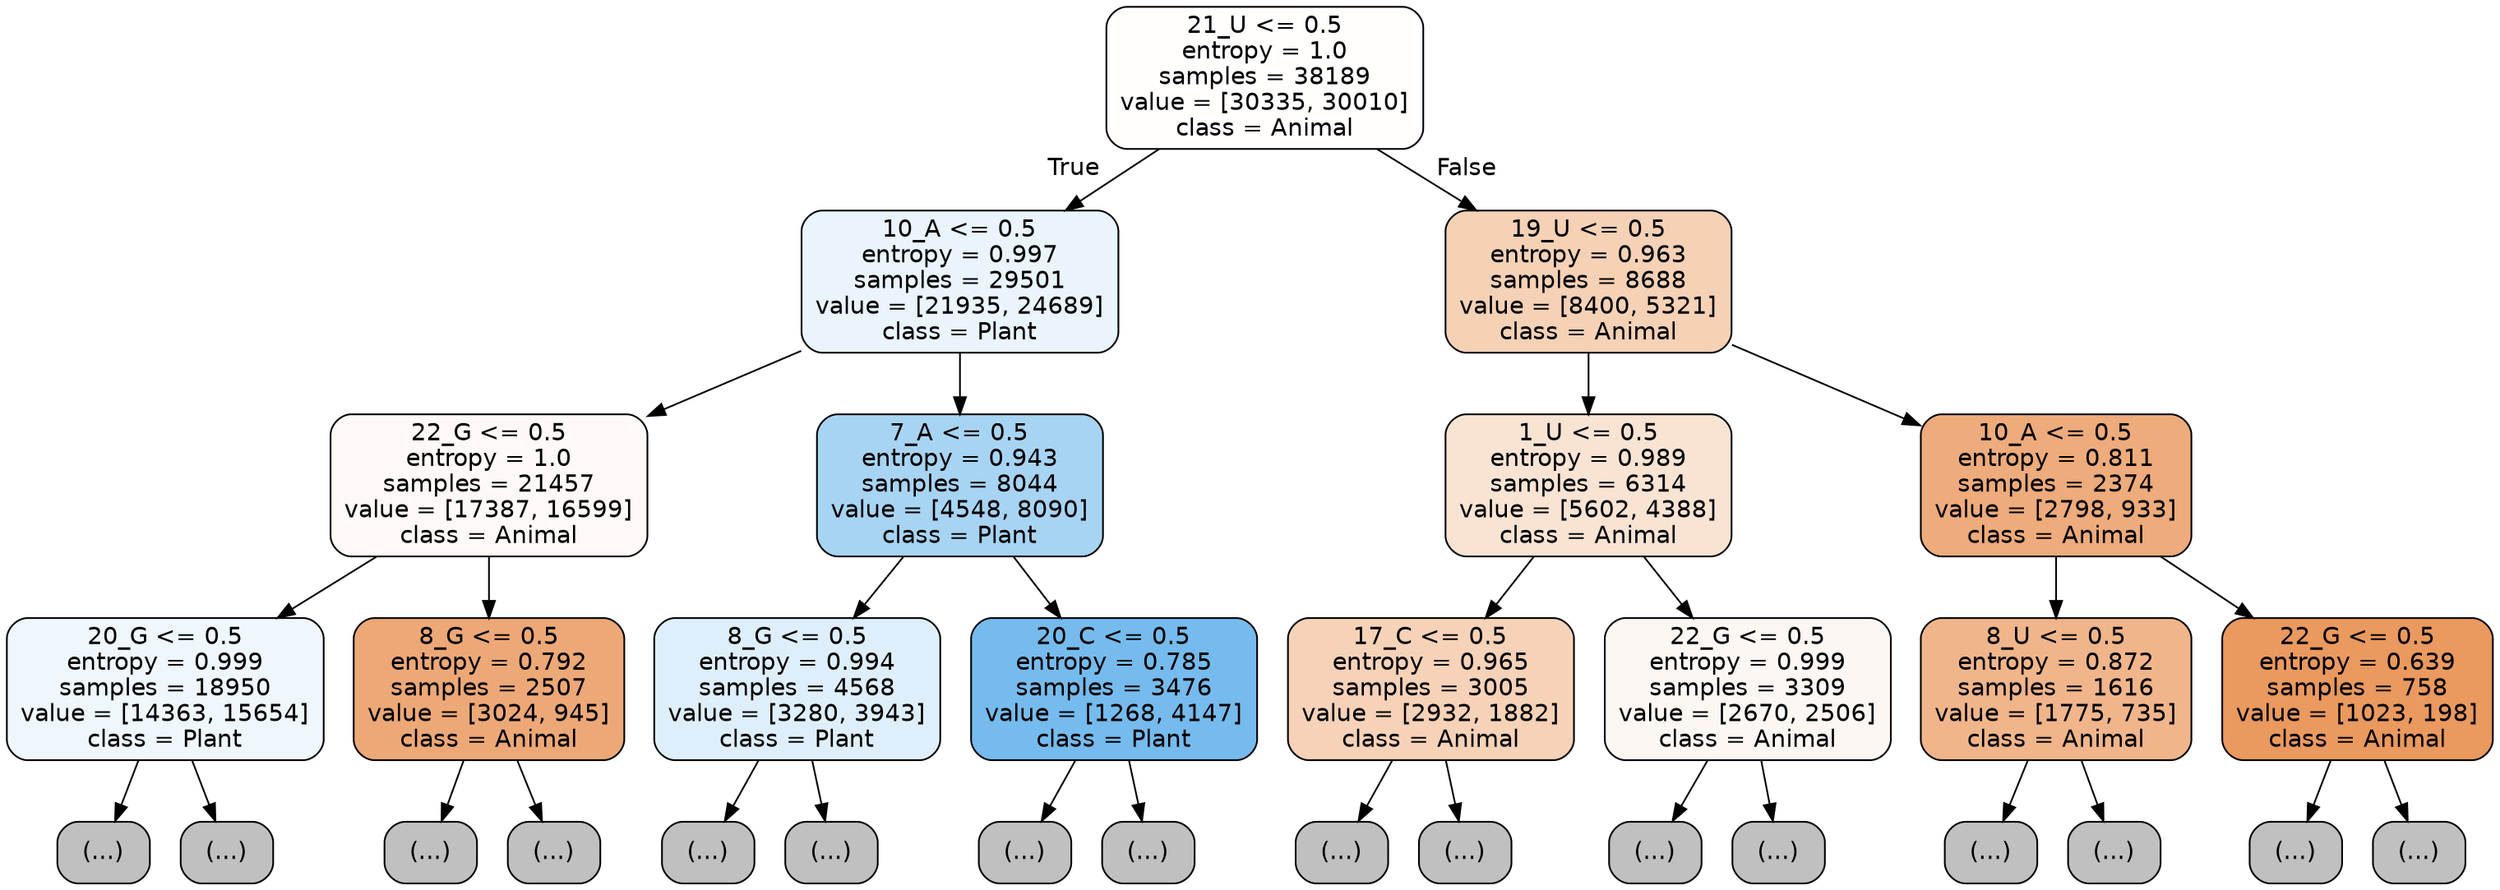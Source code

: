 digraph Tree {
node [shape=box, style="filled, rounded", color="black", fontname="helvetica"] ;
edge [fontname="helvetica"] ;
0 [label="21_U <= 0.5\nentropy = 1.0\nsamples = 38189\nvalue = [30335, 30010]\nclass = Animal", fillcolor="#fffefd"] ;
1 [label="10_A <= 0.5\nentropy = 0.997\nsamples = 29501\nvalue = [21935, 24689]\nclass = Plant", fillcolor="#e9f4fc"] ;
0 -> 1 [labeldistance=2.5, labelangle=45, headlabel="True"] ;
2 [label="22_G <= 0.5\nentropy = 1.0\nsamples = 21457\nvalue = [17387, 16599]\nclass = Animal", fillcolor="#fef9f6"] ;
1 -> 2 ;
3 [label="20_G <= 0.5\nentropy = 0.999\nsamples = 18950\nvalue = [14363, 15654]\nclass = Plant", fillcolor="#eff7fd"] ;
2 -> 3 ;
4 [label="(...)", fillcolor="#C0C0C0"] ;
3 -> 4 ;
6731 [label="(...)", fillcolor="#C0C0C0"] ;
3 -> 6731 ;
9070 [label="8_G <= 0.5\nentropy = 0.792\nsamples = 2507\nvalue = [3024, 945]\nclass = Animal", fillcolor="#eda877"] ;
2 -> 9070 ;
9071 [label="(...)", fillcolor="#C0C0C0"] ;
9070 -> 9071 ;
9818 [label="(...)", fillcolor="#C0C0C0"] ;
9070 -> 9818 ;
10139 [label="7_A <= 0.5\nentropy = 0.943\nsamples = 8044\nvalue = [4548, 8090]\nclass = Plant", fillcolor="#a8d4f4"] ;
1 -> 10139 ;
10140 [label="8_G <= 0.5\nentropy = 0.994\nsamples = 4568\nvalue = [3280, 3943]\nclass = Plant", fillcolor="#deeffb"] ;
10139 -> 10140 ;
10141 [label="(...)", fillcolor="#C0C0C0"] ;
10140 -> 10141 ;
11784 [label="(...)", fillcolor="#C0C0C0"] ;
10140 -> 11784 ;
12405 [label="20_C <= 0.5\nentropy = 0.785\nsamples = 3476\nvalue = [1268, 4147]\nclass = Plant", fillcolor="#76bbed"] ;
10139 -> 12405 ;
12406 [label="(...)", fillcolor="#C0C0C0"] ;
12405 -> 12406 ;
13097 [label="(...)", fillcolor="#C0C0C0"] ;
12405 -> 13097 ;
13308 [label="19_U <= 0.5\nentropy = 0.963\nsamples = 8688\nvalue = [8400, 5321]\nclass = Animal", fillcolor="#f5d1b6"] ;
0 -> 13308 [labeldistance=2.5, labelangle=-45, headlabel="False"] ;
13309 [label="1_U <= 0.5\nentropy = 0.989\nsamples = 6314\nvalue = [5602, 4388]\nclass = Animal", fillcolor="#f9e4d4"] ;
13308 -> 13309 ;
13310 [label="17_C <= 0.5\nentropy = 0.965\nsamples = 3005\nvalue = [2932, 1882]\nclass = Animal", fillcolor="#f6d2b8"] ;
13309 -> 13310 ;
13311 [label="(...)", fillcolor="#C0C0C0"] ;
13310 -> 13311 ;
14380 [label="(...)", fillcolor="#C0C0C0"] ;
13310 -> 14380 ;
14745 [label="22_G <= 0.5\nentropy = 0.999\nsamples = 3309\nvalue = [2670, 2506]\nclass = Animal", fillcolor="#fdf7f3"] ;
13309 -> 14745 ;
14746 [label="(...)", fillcolor="#C0C0C0"] ;
14745 -> 14746 ;
15847 [label="(...)", fillcolor="#C0C0C0"] ;
14745 -> 15847 ;
16042 [label="10_A <= 0.5\nentropy = 0.811\nsamples = 2374\nvalue = [2798, 933]\nclass = Animal", fillcolor="#eeab7b"] ;
13308 -> 16042 ;
16043 [label="8_U <= 0.5\nentropy = 0.872\nsamples = 1616\nvalue = [1775, 735]\nclass = Animal", fillcolor="#f0b58b"] ;
16042 -> 16043 ;
16044 [label="(...)", fillcolor="#C0C0C0"] ;
16043 -> 16044 ;
16621 [label="(...)", fillcolor="#C0C0C0"] ;
16043 -> 16621 ;
16840 [label="22_G <= 0.5\nentropy = 0.639\nsamples = 758\nvalue = [1023, 198]\nclass = Animal", fillcolor="#ea995f"] ;
16042 -> 16840 ;
16841 [label="(...)", fillcolor="#C0C0C0"] ;
16840 -> 16841 ;
17036 [label="(...)", fillcolor="#C0C0C0"] ;
16840 -> 17036 ;
}